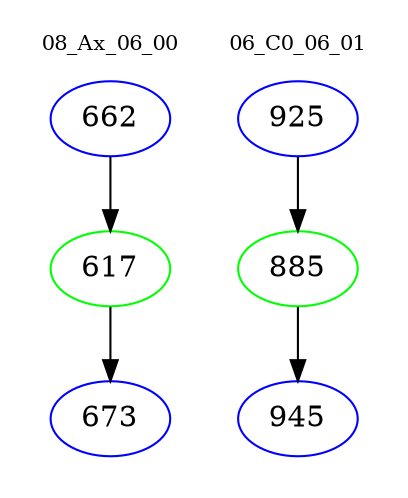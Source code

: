 digraph{
subgraph cluster_0 {
color = white
label = "08_Ax_06_00";
fontsize=10;
T0_662 [label="662", color="blue"]
T0_662 -> T0_617 [color="black"]
T0_617 [label="617", color="green"]
T0_617 -> T0_673 [color="black"]
T0_673 [label="673", color="blue"]
}
subgraph cluster_1 {
color = white
label = "06_C0_06_01";
fontsize=10;
T1_925 [label="925", color="blue"]
T1_925 -> T1_885 [color="black"]
T1_885 [label="885", color="green"]
T1_885 -> T1_945 [color="black"]
T1_945 [label="945", color="blue"]
}
}
